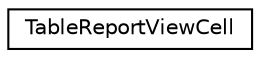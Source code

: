 digraph G
{
  edge [fontname="Helvetica",fontsize="10",labelfontname="Helvetica",labelfontsize="10"];
  node [fontname="Helvetica",fontsize="10",shape=record];
  rankdir=LR;
  Node1 [label="TableReportViewCell",height=0.2,width=0.4,color="black", fillcolor="white", style="filled",URL="$interface_table_report_view_cell.html",tooltip="custom tableview cell represents table report row"];
}
